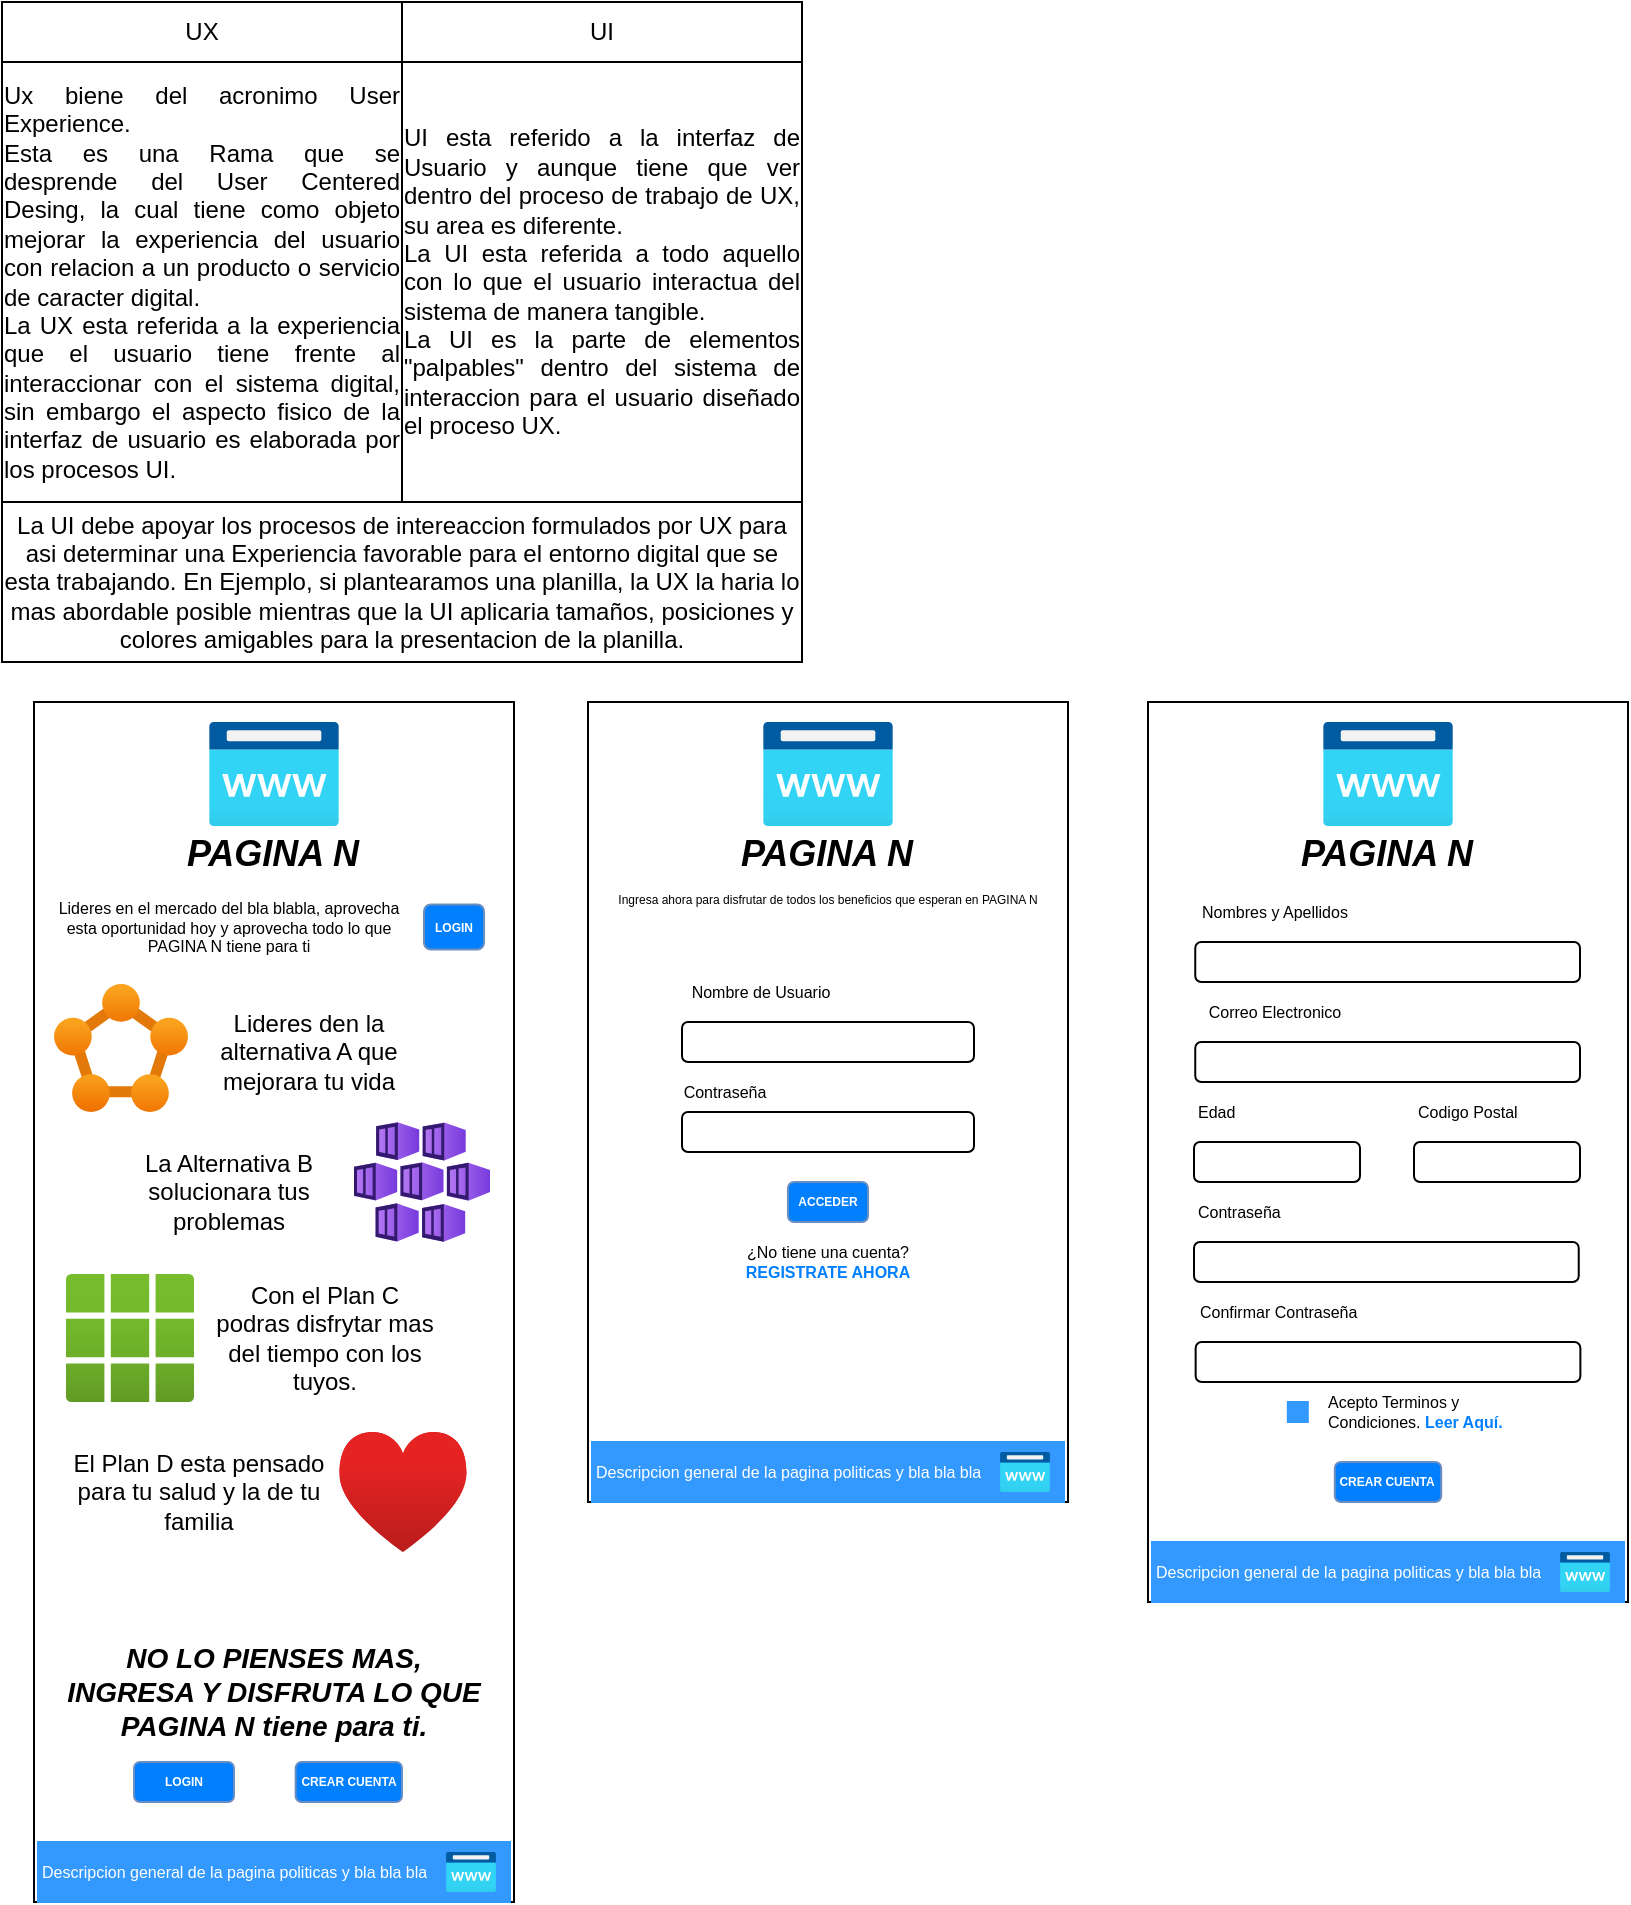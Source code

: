 <mxfile version="16.5.1" type="device"><diagram id="cSmhdPWRPW0Lnh0ReDnm" name="Página-1"><mxGraphModel dx="1102" dy="875" grid="1" gridSize="10" guides="1" tooltips="1" connect="1" arrows="1" fold="1" page="1" pageScale="1" pageWidth="827" pageHeight="1169" math="0" shadow="0"><root><mxCell id="0"/><mxCell id="1" parent="0"/><mxCell id="lZ4F_gEsIQ4SuO7iukO6-1" value="&lt;div style=&quot;text-align: justify&quot;&gt;&lt;span&gt;Ux biene del acronimo User Experience.&lt;/span&gt;&lt;/div&gt;&lt;div style=&quot;text-align: justify&quot;&gt;&lt;span&gt;Esta es una Rama que se desprende del User Centered Desing, la cual tiene como objeto mejorar la experiencia del usuario con relacion a un producto o servicio de caracter digital.&lt;/span&gt;&lt;/div&gt;&lt;div style=&quot;text-align: justify&quot;&gt;&lt;span&gt;La UX esta referida a la experiencia que el usuario tiene frente al interaccionar con el sistema digital, sin embargo el aspecto fisico de la interfaz de usuario es elaborada por los procesos UI.&lt;/span&gt;&lt;/div&gt;" style="rounded=0;whiteSpace=wrap;html=1;" parent="1" vertex="1"><mxGeometry x="14" y="40" width="200" height="220" as="geometry"/></mxCell><mxCell id="lZ4F_gEsIQ4SuO7iukO6-2" value="UX" style="rounded=0;whiteSpace=wrap;html=1;" parent="1" vertex="1"><mxGeometry x="14" y="10" width="200" height="30" as="geometry"/></mxCell><mxCell id="lZ4F_gEsIQ4SuO7iukO6-3" value="&lt;div style=&quot;text-align: justify&quot;&gt;&lt;span&gt;UI esta referido a la interfaz de Usuario y aunque tiene que ver dentro del proceso de trabajo de UX, su area es diferente.&lt;/span&gt;&lt;/div&gt;&lt;div style=&quot;text-align: justify&quot;&gt;&lt;span&gt;La UI esta referida a todo aquello con lo que el usuario interactua del sistema de manera tangible.&lt;/span&gt;&lt;/div&gt;&lt;div style=&quot;text-align: justify&quot;&gt;&lt;span&gt;La UI es la parte de elementos &quot;palpables&quot; dentro del sistema de interaccion para el usuario diseñado el proceso UX.&lt;/span&gt;&lt;/div&gt;" style="rounded=0;whiteSpace=wrap;html=1;" parent="1" vertex="1"><mxGeometry x="214" y="40" width="200" height="220" as="geometry"/></mxCell><mxCell id="lZ4F_gEsIQ4SuO7iukO6-4" value="UI" style="rounded=0;whiteSpace=wrap;html=1;" parent="1" vertex="1"><mxGeometry x="214" y="10" width="200" height="30" as="geometry"/></mxCell><mxCell id="lZ4F_gEsIQ4SuO7iukO6-5" value="La UI debe apoyar los procesos de intereaccion formulados por UX para asi determinar una Experiencia favorable para el entorno digital que se esta trabajando. En Ejemplo, si plantearamos una planilla, la UX la haria lo mas abordable posible mientras que la UI aplicaria tamaños, posiciones y colores amigables para la presentacion de la planilla." style="rounded=0;whiteSpace=wrap;html=1;" parent="1" vertex="1"><mxGeometry x="14" y="260" width="400" height="80" as="geometry"/></mxCell><mxCell id="RdkLOycepLMBmC5EAmvs-1" value="" style="rounded=0;whiteSpace=wrap;html=1;" parent="1" vertex="1"><mxGeometry x="307" y="360" width="240" height="400" as="geometry"/></mxCell><mxCell id="RdkLOycepLMBmC5EAmvs-2" value="&lt;font style=&quot;font-size: 18px&quot;&gt;PAGINA N&lt;/font&gt;" style="rounded=0;whiteSpace=wrap;html=1;strokeColor=#FFFFFF;fontStyle=3" parent="1" vertex="1"><mxGeometry x="377.37" y="422" width="99.25" height="28" as="geometry"/></mxCell><mxCell id="RdkLOycepLMBmC5EAmvs-3" value="" style="aspect=fixed;html=1;points=[];align=center;image;fontSize=12;image=img/lib/azure2/app_services/App_Service_Domains.svg;strokeColor=#FFFFFF;" parent="1" vertex="1"><mxGeometry x="394.5" y="370" width="65" height="52" as="geometry"/></mxCell><mxCell id="RdkLOycepLMBmC5EAmvs-4" value="&lt;font style=&quot;font-size: 6px&quot;&gt;Ingresa ahora para disfrutar de todos los beneficios que esperan en PAGINA N&lt;/font&gt;" style="rounded=0;whiteSpace=wrap;html=1;fontSize=18;strokeColor=#FFFFFF;" parent="1" vertex="1"><mxGeometry x="320" y="450" width="214" height="10" as="geometry"/></mxCell><mxCell id="RdkLOycepLMBmC5EAmvs-5" value="ACCEDER" style="rounded=1;whiteSpace=wrap;html=1;fontSize=6;strokeColor=#6c8ebf;fillColor=#007FFF;fontStyle=1;fontColor=#FFFFFF;" parent="1" vertex="1"><mxGeometry x="407" y="600" width="40" height="20" as="geometry"/></mxCell><mxCell id="RdkLOycepLMBmC5EAmvs-7" value="" style="rounded=1;whiteSpace=wrap;html=1;fontSize=6;fontColor=#FFFFFF;strokeColor=#000000;fillColor=#FFFFFF;" parent="1" vertex="1"><mxGeometry x="354" y="520" width="146" height="20" as="geometry"/></mxCell><mxCell id="RdkLOycepLMBmC5EAmvs-8" value="" style="rounded=1;whiteSpace=wrap;html=1;fontSize=6;fontColor=#FFFFFF;strokeColor=#000000;fillColor=#FFFFFF;" parent="1" vertex="1"><mxGeometry x="354" y="565" width="146" height="20" as="geometry"/></mxCell><mxCell id="RdkLOycepLMBmC5EAmvs-10" value="&lt;font style=&quot;font-size: 8px&quot;&gt;Nombre de Usuario&lt;/font&gt;" style="rounded=0;whiteSpace=wrap;html=1;fontSize=6;fontColor=#000000;strokeColor=#FFFFFF;fillColor=#FFFFFF;" parent="1" vertex="1"><mxGeometry x="354" y="500" width="79" height="10" as="geometry"/></mxCell><mxCell id="RdkLOycepLMBmC5EAmvs-11" value="&lt;font style=&quot;font-size: 8px&quot;&gt;Contraseña&lt;/font&gt;" style="rounded=0;whiteSpace=wrap;html=1;fontSize=6;fontColor=#000000;strokeColor=#FFFFFF;fillColor=#FFFFFF;" parent="1" vertex="1"><mxGeometry x="355.5" y="550" width="39" height="10" as="geometry"/></mxCell><mxCell id="RdkLOycepLMBmC5EAmvs-12" value="¿No tiene una cuenta? &lt;b&gt;&lt;font color=&quot;#007fff&quot;&gt;REGISTRATE AHORA&lt;/font&gt;&lt;/b&gt;" style="rounded=0;whiteSpace=wrap;html=1;fontSize=8;fontColor=#000000;strokeColor=#FFFFFF;fillColor=#FFFFFF;" parent="1" vertex="1"><mxGeometry x="367" y="630" width="120" height="20" as="geometry"/></mxCell><mxCell id="RdkLOycepLMBmC5EAmvs-13" value="&lt;font color=&quot;#ffffff&quot;&gt;Descripcion general de la pagina politicas y bla bla bla&lt;/font&gt;" style="rounded=0;whiteSpace=wrap;html=1;fontSize=8;fontColor=#007FFF;strokeColor=#3399FF;fillColor=#3399FF;align=left;" parent="1" vertex="1"><mxGeometry x="309" y="730" width="236" height="30" as="geometry"/></mxCell><mxCell id="RdkLOycepLMBmC5EAmvs-14" value="" style="aspect=fixed;html=1;points=[];align=center;image;fontSize=12;image=img/lib/azure2/app_services/App_Service_Domains.svg;strokeColor=#FFFFFF;" parent="1" vertex="1"><mxGeometry x="513" y="735" width="25" height="20" as="geometry"/></mxCell><mxCell id="RdkLOycepLMBmC5EAmvs-15" value="" style="rounded=0;whiteSpace=wrap;html=1;" parent="1" vertex="1"><mxGeometry x="587" y="360" width="240" height="450" as="geometry"/></mxCell><mxCell id="RdkLOycepLMBmC5EAmvs-16" value="&lt;font style=&quot;font-size: 18px&quot;&gt;PAGINA N&lt;/font&gt;" style="rounded=0;whiteSpace=wrap;html=1;strokeColor=#FFFFFF;fontStyle=3" parent="1" vertex="1"><mxGeometry x="657.38" y="422" width="99.25" height="28" as="geometry"/></mxCell><mxCell id="RdkLOycepLMBmC5EAmvs-17" value="" style="aspect=fixed;html=1;points=[];align=center;image;fontSize=12;image=img/lib/azure2/app_services/App_Service_Domains.svg;strokeColor=#FFFFFF;" parent="1" vertex="1"><mxGeometry x="674.51" y="370" width="65" height="52" as="geometry"/></mxCell><mxCell id="RdkLOycepLMBmC5EAmvs-18" value="" style="rounded=1;whiteSpace=wrap;html=1;fontSize=6;fontColor=#FFFFFF;strokeColor=#000000;fillColor=#FFFFFF;" parent="1" vertex="1"><mxGeometry x="610.63" y="480" width="192.37" height="20" as="geometry"/></mxCell><mxCell id="RdkLOycepLMBmC5EAmvs-19" value="&lt;font style=&quot;font-size: 8px&quot;&gt;Nombres y Apellidos&lt;/font&gt;" style="rounded=0;whiteSpace=wrap;html=1;fontSize=6;fontColor=#000000;strokeColor=#FFFFFF;fillColor=#FFFFFF;" parent="1" vertex="1"><mxGeometry x="610.63" y="460" width="79" height="10" as="geometry"/></mxCell><mxCell id="RdkLOycepLMBmC5EAmvs-20" value="" style="rounded=1;whiteSpace=wrap;html=1;fontSize=6;fontColor=#FFFFFF;strokeColor=#000000;fillColor=#FFFFFF;" parent="1" vertex="1"><mxGeometry x="610.63" y="530" width="192.37" height="20" as="geometry"/></mxCell><mxCell id="RdkLOycepLMBmC5EAmvs-21" value="&lt;font style=&quot;font-size: 8px&quot;&gt;Correo Electronico&lt;/font&gt;" style="rounded=0;whiteSpace=wrap;html=1;fontSize=6;fontColor=#000000;strokeColor=#FFFFFF;fillColor=#FFFFFF;" parent="1" vertex="1"><mxGeometry x="610.63" y="510" width="79" height="10" as="geometry"/></mxCell><mxCell id="RdkLOycepLMBmC5EAmvs-22" value="" style="rounded=1;whiteSpace=wrap;html=1;fontSize=6;fontColor=#FFFFFF;strokeColor=#000000;fillColor=#FFFFFF;" parent="1" vertex="1"><mxGeometry x="610" y="580" width="83" height="20" as="geometry"/></mxCell><mxCell id="RdkLOycepLMBmC5EAmvs-23" value="&lt;font style=&quot;font-size: 8px&quot;&gt;Edad&lt;/font&gt;" style="rounded=0;whiteSpace=wrap;html=1;fontSize=6;fontColor=#000000;strokeColor=#FFFFFF;fillColor=#FFFFFF;align=left;" parent="1" vertex="1"><mxGeometry x="610" y="560" width="79" height="10" as="geometry"/></mxCell><mxCell id="RdkLOycepLMBmC5EAmvs-24" value="" style="rounded=1;whiteSpace=wrap;html=1;fontSize=6;fontColor=#FFFFFF;strokeColor=#000000;fillColor=#FFFFFF;" parent="1" vertex="1"><mxGeometry x="720" y="580" width="83" height="20" as="geometry"/></mxCell><mxCell id="RdkLOycepLMBmC5EAmvs-25" value="&lt;font style=&quot;font-size: 8px&quot;&gt;Codigo Postal&lt;/font&gt;" style="rounded=0;whiteSpace=wrap;html=1;fontSize=6;fontColor=#000000;strokeColor=#FFFFFF;fillColor=#FFFFFF;align=left;" parent="1" vertex="1"><mxGeometry x="720" y="560" width="79" height="10" as="geometry"/></mxCell><mxCell id="RdkLOycepLMBmC5EAmvs-26" value="" style="rounded=1;whiteSpace=wrap;html=1;fontSize=6;fontColor=#FFFFFF;strokeColor=#000000;fillColor=#FFFFFF;" parent="1" vertex="1"><mxGeometry x="610" y="630" width="192.37" height="20" as="geometry"/></mxCell><mxCell id="RdkLOycepLMBmC5EAmvs-27" value="&lt;font style=&quot;font-size: 8px&quot;&gt;Contraseña&lt;/font&gt;" style="rounded=0;whiteSpace=wrap;html=1;fontSize=6;fontColor=#000000;strokeColor=#FFFFFF;fillColor=#FFFFFF;align=left;" parent="1" vertex="1"><mxGeometry x="610" y="610" width="79" height="10" as="geometry"/></mxCell><mxCell id="RdkLOycepLMBmC5EAmvs-28" value="" style="rounded=1;whiteSpace=wrap;html=1;fontSize=6;fontColor=#FFFFFF;strokeColor=#000000;fillColor=#FFFFFF;" parent="1" vertex="1"><mxGeometry x="610.82" y="680" width="192.37" height="20" as="geometry"/></mxCell><mxCell id="RdkLOycepLMBmC5EAmvs-29" value="&lt;font style=&quot;font-size: 8px&quot;&gt;Confirmar Contraseña&lt;/font&gt;" style="rounded=0;whiteSpace=wrap;html=1;fontSize=6;fontColor=#000000;strokeColor=#FFFFFF;fillColor=#FFFFFF;align=left;" parent="1" vertex="1"><mxGeometry x="610.82" y="660" width="102.18" height="10" as="geometry"/></mxCell><mxCell id="RdkLOycepLMBmC5EAmvs-30" value="" style="whiteSpace=wrap;html=1;aspect=fixed;fontSize=8;fontColor=#FFFFFF;strokeColor=#3399FF;fillColor=#3399FF;" parent="1" vertex="1"><mxGeometry x="656.91" y="710" width="10" height="10" as="geometry"/></mxCell><mxCell id="RdkLOycepLMBmC5EAmvs-31" value="&lt;font style=&quot;font-size: 8px&quot;&gt;Acepto Terminos y Condiciones. &lt;b&gt;&lt;font color=&quot;#007fff&quot;&gt;Leer Aquí.&lt;/font&gt;&lt;/b&gt;&lt;/font&gt;" style="rounded=0;whiteSpace=wrap;html=1;fontSize=6;fontColor=#000000;strokeColor=#FFFFFF;fillColor=#FFFFFF;align=left;" parent="1" vertex="1"><mxGeometry x="674.51" y="710" width="102.18" height="10" as="geometry"/></mxCell><mxCell id="RdkLOycepLMBmC5EAmvs-32" value="CREAR CUENTA" style="rounded=1;whiteSpace=wrap;html=1;fontSize=6;strokeColor=#6c8ebf;fillColor=#007FFF;fontStyle=1;fontColor=#FFFFFF;" parent="1" vertex="1"><mxGeometry x="680.41" y="740" width="53.19" height="20" as="geometry"/></mxCell><mxCell id="RdkLOycepLMBmC5EAmvs-33" value="&lt;font color=&quot;#ffffff&quot;&gt;Descripcion general de la pagina politicas y bla bla bla&lt;/font&gt;" style="rounded=0;whiteSpace=wrap;html=1;fontSize=8;fontColor=#007FFF;strokeColor=#3399FF;fillColor=#3399FF;align=left;" parent="1" vertex="1"><mxGeometry x="589" y="780" width="236" height="30" as="geometry"/></mxCell><mxCell id="RdkLOycepLMBmC5EAmvs-34" value="" style="aspect=fixed;html=1;points=[];align=center;image;fontSize=12;image=img/lib/azure2/app_services/App_Service_Domains.svg;strokeColor=#FFFFFF;" parent="1" vertex="1"><mxGeometry x="793" y="785" width="25" height="20" as="geometry"/></mxCell><mxCell id="RdkLOycepLMBmC5EAmvs-35" value="" style="rounded=0;whiteSpace=wrap;html=1;" parent="1" vertex="1"><mxGeometry x="30" y="360" width="240" height="600" as="geometry"/></mxCell><mxCell id="RdkLOycepLMBmC5EAmvs-36" value="&lt;font style=&quot;font-size: 18px&quot;&gt;PAGINA N&lt;/font&gt;" style="rounded=0;whiteSpace=wrap;html=1;strokeColor=#FFFFFF;fontStyle=3" parent="1" vertex="1"><mxGeometry x="100.37" y="422" width="99.25" height="28" as="geometry"/></mxCell><mxCell id="RdkLOycepLMBmC5EAmvs-37" value="" style="aspect=fixed;html=1;points=[];align=center;image;fontSize=12;image=img/lib/azure2/app_services/App_Service_Domains.svg;strokeColor=#FFFFFF;" parent="1" vertex="1"><mxGeometry x="117.5" y="370" width="65" height="52" as="geometry"/></mxCell><mxCell id="RdkLOycepLMBmC5EAmvs-38" value="" style="aspect=fixed;html=1;points=[];align=center;image;fontSize=12;image=img/lib/azure2/compute/Service_Fabric_Clusters.svg;fontColor=#007FFF;strokeColor=#3399FF;fillColor=#3399FF;" parent="1" vertex="1"><mxGeometry x="40" y="501" width="67" height="64" as="geometry"/></mxCell><mxCell id="RdkLOycepLMBmC5EAmvs-39" value="" style="aspect=fixed;html=1;points=[];align=center;image;fontSize=12;image=img/lib/azure2/compute/Kubernetes_Services.svg;fontColor=#007FFF;strokeColor=#3399FF;fillColor=#3399FF;" parent="1" vertex="1"><mxGeometry x="190" y="570" width="68" height="60" as="geometry"/></mxCell><mxCell id="RdkLOycepLMBmC5EAmvs-40" value="" style="aspect=fixed;html=1;points=[];align=center;image;fontSize=12;image=img/lib/azure2/general/All_Resources.svg;fontColor=#007FFF;strokeColor=#3399FF;fillColor=#3399FF;" parent="1" vertex="1"><mxGeometry x="46" y="646" width="64" height="64" as="geometry"/></mxCell><mxCell id="RdkLOycepLMBmC5EAmvs-41" value="" style="aspect=fixed;html=1;points=[];align=center;image;fontSize=12;image=img/lib/azure2/general/Heart.svg;fontColor=#007FFF;strokeColor=#3399FF;fillColor=#3399FF;" parent="1" vertex="1"><mxGeometry x="182.5" y="725" width="64" height="60" as="geometry"/></mxCell><mxCell id="RdkLOycepLMBmC5EAmvs-42" value="&lt;font style=&quot;font-size: 12px&quot;&gt;Lideres den la alternativa A que mejorara tu vida&lt;/font&gt;" style="rounded=0;whiteSpace=wrap;html=1;fontSize=6;fontColor=#000000;strokeColor=#FFFFFF;fillColor=#FFFFFF;" parent="1" vertex="1"><mxGeometry x="110" y="510" width="115" height="50" as="geometry"/></mxCell><mxCell id="RdkLOycepLMBmC5EAmvs-43" value="&lt;font style=&quot;font-size: 12px&quot;&gt;La Alternativa B solucionara tus problemas&lt;/font&gt;" style="rounded=0;whiteSpace=wrap;html=1;fontSize=6;fontColor=#000000;strokeColor=#FFFFFF;fillColor=#FFFFFF;" parent="1" vertex="1"><mxGeometry x="70" y="580" width="115" height="50" as="geometry"/></mxCell><mxCell id="RdkLOycepLMBmC5EAmvs-44" value="&lt;font style=&quot;font-size: 12px&quot;&gt;Con el Plan C podras disfrytar mas del tiempo con los tuyos.&lt;/font&gt;" style="rounded=0;whiteSpace=wrap;html=1;fontSize=6;fontColor=#000000;strokeColor=#FFFFFF;fillColor=#FFFFFF;" parent="1" vertex="1"><mxGeometry x="117.5" y="653" width="115" height="50" as="geometry"/></mxCell><mxCell id="RdkLOycepLMBmC5EAmvs-45" value="&lt;font style=&quot;font-size: 12px&quot;&gt;El Plan D esta pensado para tu salud y la de tu familia&lt;/font&gt;" style="rounded=0;whiteSpace=wrap;html=1;fontSize=6;fontColor=#000000;strokeColor=#FFFFFF;fillColor=#FFFFFF;" parent="1" vertex="1"><mxGeometry x="46" y="730" width="132.5" height="50" as="geometry"/></mxCell><mxCell id="RdkLOycepLMBmC5EAmvs-46" value="&lt;font style=&quot;font-size: 8px&quot;&gt;Lideres en el mercado del bla blabla, aprovecha esta oportunidad hoy y aprovecha todo lo que PAGINA N tiene para ti&lt;/font&gt;" style="rounded=0;whiteSpace=wrap;html=1;fontSize=6;fontColor=#000000;strokeColor=#FFFFFF;fillColor=#FFFFFF;" parent="1" vertex="1"><mxGeometry x="35" y="450" width="185" height="45" as="geometry"/></mxCell><mxCell id="RdkLOycepLMBmC5EAmvs-47" value="LOGIN" style="rounded=1;whiteSpace=wrap;html=1;fontSize=6;strokeColor=#6c8ebf;fillColor=#007FFF;fontStyle=1;fontColor=#FFFFFF;" parent="1" vertex="1"><mxGeometry x="225" y="461.25" width="30" height="22.5" as="geometry"/></mxCell><mxCell id="RdkLOycepLMBmC5EAmvs-48" value="&lt;font style=&quot;font-size: 14px&quot;&gt;NO LO PIENSES MAS, INGRESA Y DISFRUTA LO QUE PAGINA N tiene para ti.&lt;/font&gt;" style="rounded=0;whiteSpace=wrap;html=1;strokeColor=#FFFFFF;fontStyle=3" parent="1" vertex="1"><mxGeometry x="45" y="820" width="210" height="70" as="geometry"/></mxCell><mxCell id="RdkLOycepLMBmC5EAmvs-49" value="LOGIN" style="rounded=1;whiteSpace=wrap;html=1;fontSize=6;strokeColor=#6c8ebf;fillColor=#007FFF;fontStyle=1;fontColor=#FFFFFF;" parent="1" vertex="1"><mxGeometry x="80" y="890" width="50" height="20" as="geometry"/></mxCell><mxCell id="RdkLOycepLMBmC5EAmvs-50" value="CREAR CUENTA" style="rounded=1;whiteSpace=wrap;html=1;fontSize=6;strokeColor=#6c8ebf;fillColor=#007FFF;fontStyle=1;fontColor=#FFFFFF;" parent="1" vertex="1"><mxGeometry x="160.81" y="890" width="53.19" height="20" as="geometry"/></mxCell><mxCell id="RdkLOycepLMBmC5EAmvs-51" value="&lt;font color=&quot;#ffffff&quot;&gt;Descripcion general de la pagina politicas y bla bla bla&lt;/font&gt;" style="rounded=0;whiteSpace=wrap;html=1;fontSize=8;fontColor=#007FFF;strokeColor=#3399FF;fillColor=#3399FF;align=left;" parent="1" vertex="1"><mxGeometry x="32" y="930" width="236" height="30" as="geometry"/></mxCell><mxCell id="RdkLOycepLMBmC5EAmvs-52" value="" style="aspect=fixed;html=1;points=[];align=center;image;fontSize=12;image=img/lib/azure2/app_services/App_Service_Domains.svg;strokeColor=#FFFFFF;" parent="1" vertex="1"><mxGeometry x="236" y="935" width="25" height="20" as="geometry"/></mxCell></root></mxGraphModel></diagram></mxfile>